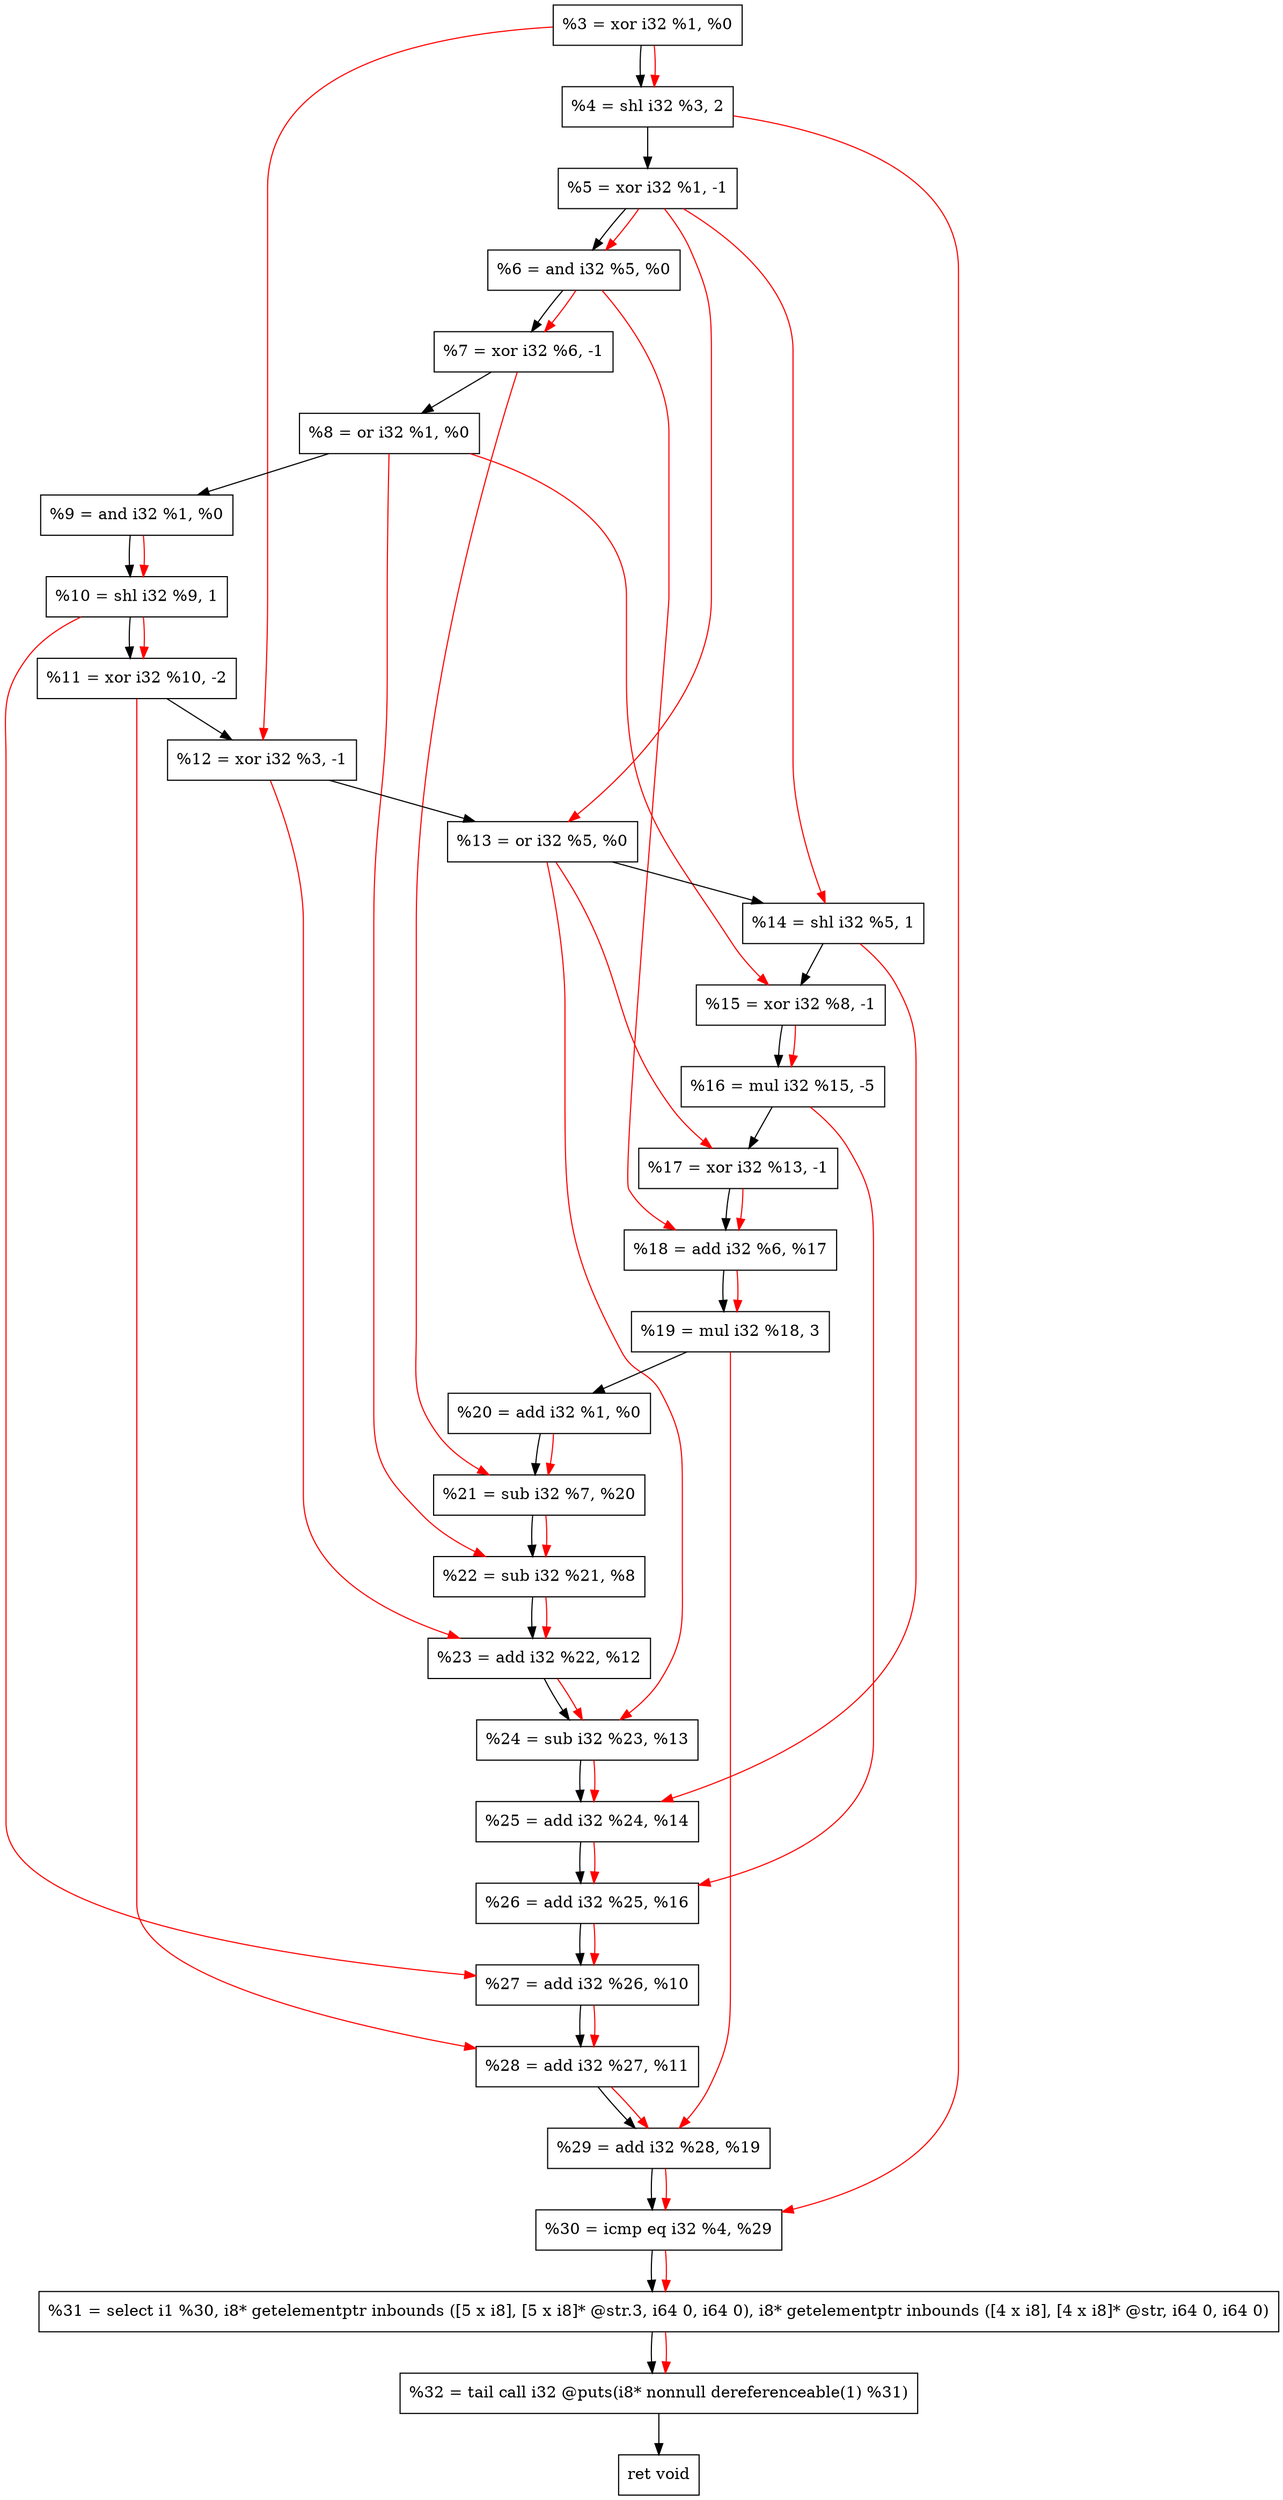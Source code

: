 digraph "DFG for'crackme' function" {
	Node0x1d7b600[shape=record, label="  %3 = xor i32 %1, %0"];
	Node0x1d7bcb0[shape=record, label="  %4 = shl i32 %3, 2"];
	Node0x1d7bd70[shape=record, label="  %5 = xor i32 %1, -1"];
	Node0x1d7bde0[shape=record, label="  %6 = and i32 %5, %0"];
	Node0x1d7be50[shape=record, label="  %7 = xor i32 %6, -1"];
	Node0x1d7bec0[shape=record, label="  %8 = or i32 %1, %0"];
	Node0x1d7bf30[shape=record, label="  %9 = and i32 %1, %0"];
	Node0x1d7bfd0[shape=record, label="  %10 = shl i32 %9, 1"];
	Node0x1d7c070[shape=record, label="  %11 = xor i32 %10, -2"];
	Node0x1d7c0e0[shape=record, label="  %12 = xor i32 %3, -1"];
	Node0x1d7c150[shape=record, label="  %13 = or i32 %5, %0"];
	Node0x1d7c1c0[shape=record, label="  %14 = shl i32 %5, 1"];
	Node0x1d7c230[shape=record, label="  %15 = xor i32 %8, -1"];
	Node0x1d7c2d0[shape=record, label="  %16 = mul i32 %15, -5"];
	Node0x1d7c340[shape=record, label="  %17 = xor i32 %13, -1"];
	Node0x1d7c3b0[shape=record, label="  %18 = add i32 %6, %17"];
	Node0x1d7c450[shape=record, label="  %19 = mul i32 %18, 3"];
	Node0x1d7c4c0[shape=record, label="  %20 = add i32 %1, %0"];
	Node0x1d7c530[shape=record, label="  %21 = sub i32 %7, %20"];
	Node0x1d7c5a0[shape=record, label="  %22 = sub i32 %21, %8"];
	Node0x1d7c610[shape=record, label="  %23 = add i32 %22, %12"];
	Node0x1d7c680[shape=record, label="  %24 = sub i32 %23, %13"];
	Node0x1d7c6f0[shape=record, label="  %25 = add i32 %24, %14"];
	Node0x1d7c760[shape=record, label="  %26 = add i32 %25, %16"];
	Node0x1d7c7d0[shape=record, label="  %27 = add i32 %26, %10"];
	Node0x1d7c840[shape=record, label="  %28 = add i32 %27, %11"];
	Node0x1d7c8b0[shape=record, label="  %29 = add i32 %28, %19"];
	Node0x1d7c920[shape=record, label="  %30 = icmp eq i32 %4, %29"];
	Node0x1d1c268[shape=record, label="  %31 = select i1 %30, i8* getelementptr inbounds ([5 x i8], [5 x i8]* @str.3, i64 0, i64 0), i8* getelementptr inbounds ([4 x i8], [4 x i8]* @str, i64 0, i64 0)"];
	Node0x1d7cdc0[shape=record, label="  %32 = tail call i32 @puts(i8* nonnull dereferenceable(1) %31)"];
	Node0x1d7d020[shape=record, label="  ret void"];
	Node0x1d7b600 -> Node0x1d7bcb0;
	Node0x1d7bcb0 -> Node0x1d7bd70;
	Node0x1d7bd70 -> Node0x1d7bde0;
	Node0x1d7bde0 -> Node0x1d7be50;
	Node0x1d7be50 -> Node0x1d7bec0;
	Node0x1d7bec0 -> Node0x1d7bf30;
	Node0x1d7bf30 -> Node0x1d7bfd0;
	Node0x1d7bfd0 -> Node0x1d7c070;
	Node0x1d7c070 -> Node0x1d7c0e0;
	Node0x1d7c0e0 -> Node0x1d7c150;
	Node0x1d7c150 -> Node0x1d7c1c0;
	Node0x1d7c1c0 -> Node0x1d7c230;
	Node0x1d7c230 -> Node0x1d7c2d0;
	Node0x1d7c2d0 -> Node0x1d7c340;
	Node0x1d7c340 -> Node0x1d7c3b0;
	Node0x1d7c3b0 -> Node0x1d7c450;
	Node0x1d7c450 -> Node0x1d7c4c0;
	Node0x1d7c4c0 -> Node0x1d7c530;
	Node0x1d7c530 -> Node0x1d7c5a0;
	Node0x1d7c5a0 -> Node0x1d7c610;
	Node0x1d7c610 -> Node0x1d7c680;
	Node0x1d7c680 -> Node0x1d7c6f0;
	Node0x1d7c6f0 -> Node0x1d7c760;
	Node0x1d7c760 -> Node0x1d7c7d0;
	Node0x1d7c7d0 -> Node0x1d7c840;
	Node0x1d7c840 -> Node0x1d7c8b0;
	Node0x1d7c8b0 -> Node0x1d7c920;
	Node0x1d7c920 -> Node0x1d1c268;
	Node0x1d1c268 -> Node0x1d7cdc0;
	Node0x1d7cdc0 -> Node0x1d7d020;
edge [color=red]
	Node0x1d7b600 -> Node0x1d7bcb0;
	Node0x1d7bd70 -> Node0x1d7bde0;
	Node0x1d7bde0 -> Node0x1d7be50;
	Node0x1d7bf30 -> Node0x1d7bfd0;
	Node0x1d7bfd0 -> Node0x1d7c070;
	Node0x1d7b600 -> Node0x1d7c0e0;
	Node0x1d7bd70 -> Node0x1d7c150;
	Node0x1d7bd70 -> Node0x1d7c1c0;
	Node0x1d7bec0 -> Node0x1d7c230;
	Node0x1d7c230 -> Node0x1d7c2d0;
	Node0x1d7c150 -> Node0x1d7c340;
	Node0x1d7bde0 -> Node0x1d7c3b0;
	Node0x1d7c340 -> Node0x1d7c3b0;
	Node0x1d7c3b0 -> Node0x1d7c450;
	Node0x1d7be50 -> Node0x1d7c530;
	Node0x1d7c4c0 -> Node0x1d7c530;
	Node0x1d7c530 -> Node0x1d7c5a0;
	Node0x1d7bec0 -> Node0x1d7c5a0;
	Node0x1d7c5a0 -> Node0x1d7c610;
	Node0x1d7c0e0 -> Node0x1d7c610;
	Node0x1d7c610 -> Node0x1d7c680;
	Node0x1d7c150 -> Node0x1d7c680;
	Node0x1d7c680 -> Node0x1d7c6f0;
	Node0x1d7c1c0 -> Node0x1d7c6f0;
	Node0x1d7c6f0 -> Node0x1d7c760;
	Node0x1d7c2d0 -> Node0x1d7c760;
	Node0x1d7c760 -> Node0x1d7c7d0;
	Node0x1d7bfd0 -> Node0x1d7c7d0;
	Node0x1d7c7d0 -> Node0x1d7c840;
	Node0x1d7c070 -> Node0x1d7c840;
	Node0x1d7c840 -> Node0x1d7c8b0;
	Node0x1d7c450 -> Node0x1d7c8b0;
	Node0x1d7bcb0 -> Node0x1d7c920;
	Node0x1d7c8b0 -> Node0x1d7c920;
	Node0x1d7c920 -> Node0x1d1c268;
	Node0x1d1c268 -> Node0x1d7cdc0;
}

